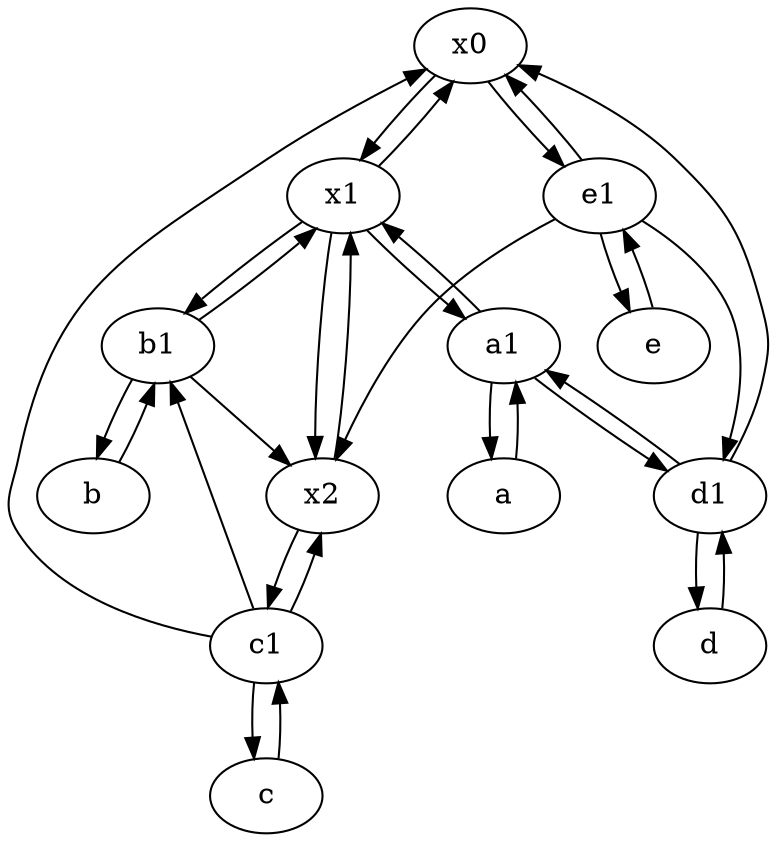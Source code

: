 digraph  {
	x0;
	e [pos="30,50!"];
	a [pos="40,10!"];
	c1 [pos="30,15!"];
	b [pos="50,20!"];
	x1;
	c [pos="20,10!"];
	d [pos="20,30!"];
	e1 [pos="25,45!"];
	a1 [pos="40,15!"];
	d1 [pos="25,30!"];
	x2;
	b1 [pos="45,20!"];
	d1 -> d;
	d1 -> x0;
	x0 -> x1;
	b1 -> b;
	e1 -> x2;
	e1 -> e;
	e1 -> x0;
	c -> c1;
	a1 -> d1;
	d1 -> a1;
	x0 -> e1;
	a -> a1;
	c1 -> b1;
	e1 -> d1;
	b1 -> x1;
	b -> b1;
	c1 -> c;
	b1 -> x2;
	a1 -> a;
	x1 -> x2;
	c1 -> x0;
	a1 -> x1;
	x2 -> c1;
	x1 -> a1;
	c1 -> x2;
	x1 -> x0;
	e -> e1;
	x1 -> b1;
	d -> d1;
	x2 -> x1;

	}